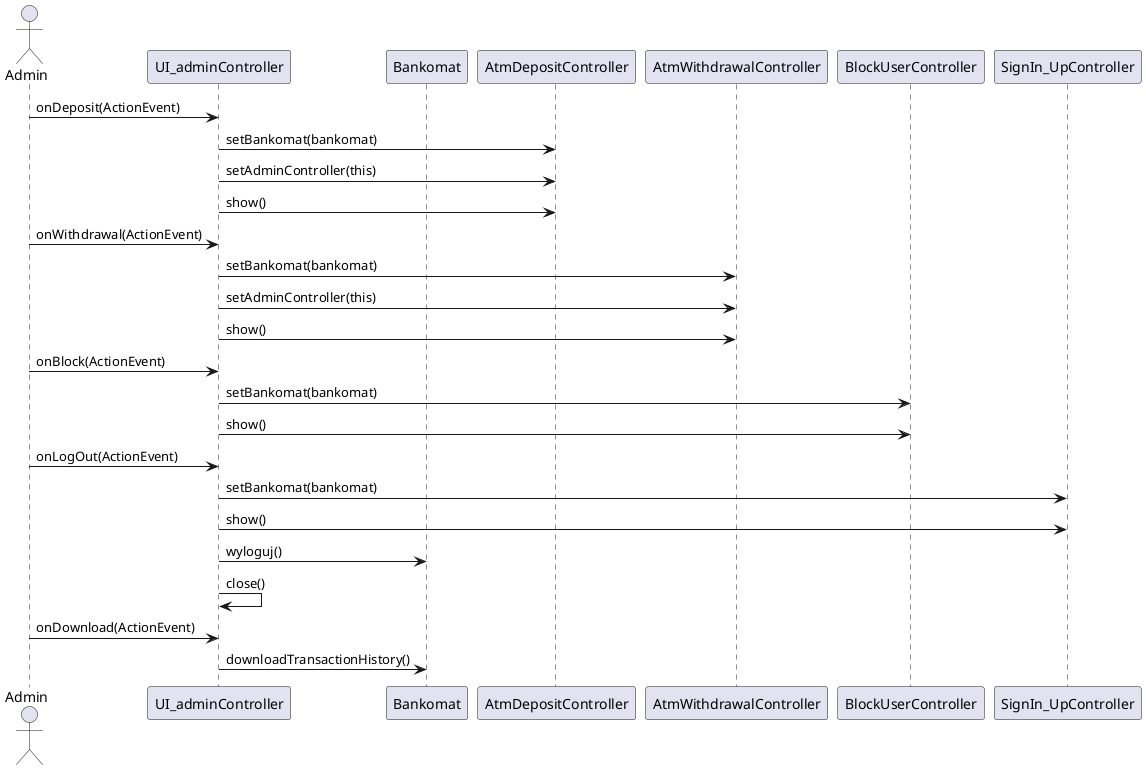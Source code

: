 @startuml
actor Admin
participant UI_adminController
participant Bankomat
participant AtmDepositController
participant AtmWithdrawalController
participant BlockUserController
participant SignIn_UpController

Admin -> UI_adminController: onDeposit(ActionEvent)
UI_adminController -> AtmDepositController: setBankomat(bankomat)
UI_adminController -> AtmDepositController: setAdminController(this)
UI_adminController -> AtmDepositController: show()

Admin -> UI_adminController: onWithdrawal(ActionEvent)
UI_adminController -> AtmWithdrawalController: setBankomat(bankomat)
UI_adminController -> AtmWithdrawalController: setAdminController(this)
UI_adminController -> AtmWithdrawalController: show()

Admin -> UI_adminController: onBlock(ActionEvent)
UI_adminController -> BlockUserController: setBankomat(bankomat)
UI_adminController -> BlockUserController: show()

Admin -> UI_adminController: onLogOut(ActionEvent)
UI_adminController -> SignIn_UpController: setBankomat(bankomat)
UI_adminController -> SignIn_UpController: show()
UI_adminController -> Bankomat: wyloguj()
UI_adminController -> UI_adminController: close()

Admin -> UI_adminController: onDownload(ActionEvent)
UI_adminController -> Bankomat: downloadTransactionHistory()

@enduml